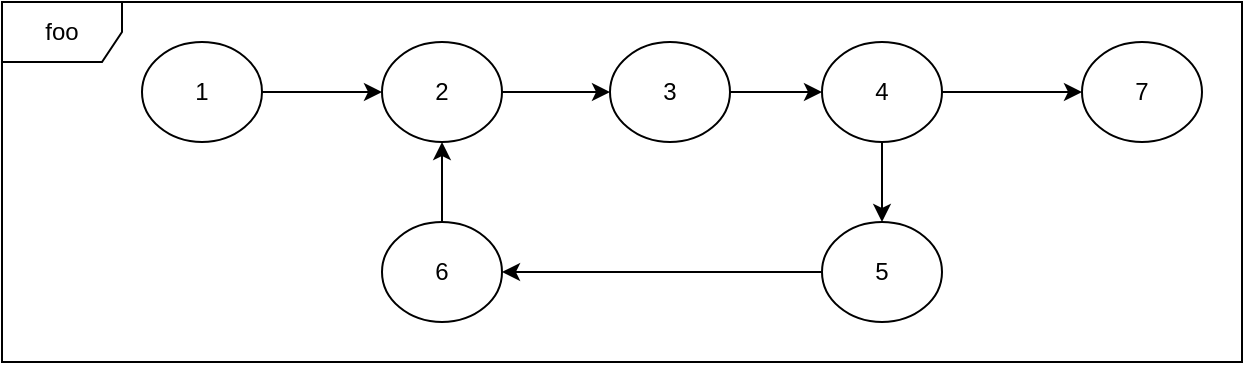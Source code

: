<mxfile version="17.5.0" type="github">
  <diagram id="7HQYNC31aHsgBr6-6DPW" name="Page-1">
    <mxGraphModel dx="1422" dy="762" grid="1" gridSize="10" guides="1" tooltips="1" connect="1" arrows="1" fold="1" page="1" pageScale="1" pageWidth="827" pageHeight="1169" math="0" shadow="0">
      <root>
        <mxCell id="0" />
        <mxCell id="1" parent="0" />
        <mxCell id="v6Sz__jcGQsvWJIk5j0P-1" value="foo" style="shape=umlFrame;whiteSpace=wrap;html=1;" vertex="1" parent="1">
          <mxGeometry x="80" y="50" width="620" height="180" as="geometry" />
        </mxCell>
        <mxCell id="v6Sz__jcGQsvWJIk5j0P-2" value="1" style="ellipse;whiteSpace=wrap;html=1;" vertex="1" parent="1">
          <mxGeometry x="150" y="70" width="60" height="50" as="geometry" />
        </mxCell>
        <mxCell id="v6Sz__jcGQsvWJIk5j0P-3" value="6" style="ellipse;whiteSpace=wrap;html=1;" vertex="1" parent="1">
          <mxGeometry x="270" y="160" width="60" height="50" as="geometry" />
        </mxCell>
        <mxCell id="v6Sz__jcGQsvWJIk5j0P-4" value="2" style="ellipse;whiteSpace=wrap;html=1;" vertex="1" parent="1">
          <mxGeometry x="270" y="70" width="60" height="50" as="geometry" />
        </mxCell>
        <mxCell id="v6Sz__jcGQsvWJIk5j0P-5" value="4" style="ellipse;whiteSpace=wrap;html=1;" vertex="1" parent="1">
          <mxGeometry x="490" y="70" width="60" height="50" as="geometry" />
        </mxCell>
        <mxCell id="v6Sz__jcGQsvWJIk5j0P-6" value="5" style="ellipse;whiteSpace=wrap;html=1;" vertex="1" parent="1">
          <mxGeometry x="490" y="160" width="60" height="50" as="geometry" />
        </mxCell>
        <mxCell id="v6Sz__jcGQsvWJIk5j0P-7" value="7" style="ellipse;whiteSpace=wrap;html=1;" vertex="1" parent="1">
          <mxGeometry x="620" y="70" width="60" height="50" as="geometry" />
        </mxCell>
        <mxCell id="v6Sz__jcGQsvWJIk5j0P-8" value="3" style="ellipse;whiteSpace=wrap;html=1;" vertex="1" parent="1">
          <mxGeometry x="384" y="70" width="60" height="50" as="geometry" />
        </mxCell>
        <mxCell id="v6Sz__jcGQsvWJIk5j0P-9" value="" style="endArrow=classic;html=1;rounded=0;" edge="1" parent="1" source="v6Sz__jcGQsvWJIk5j0P-2" target="v6Sz__jcGQsvWJIk5j0P-4">
          <mxGeometry width="50" height="50" relative="1" as="geometry">
            <mxPoint x="150" y="400" as="sourcePoint" />
            <mxPoint x="200" y="350" as="targetPoint" />
          </mxGeometry>
        </mxCell>
        <mxCell id="v6Sz__jcGQsvWJIk5j0P-10" value="" style="endArrow=classic;html=1;rounded=0;" edge="1" parent="1" source="v6Sz__jcGQsvWJIk5j0P-4" target="v6Sz__jcGQsvWJIk5j0P-8">
          <mxGeometry width="50" height="50" relative="1" as="geometry">
            <mxPoint x="160" y="410" as="sourcePoint" />
            <mxPoint x="520" as="targetPoint" />
          </mxGeometry>
        </mxCell>
        <mxCell id="v6Sz__jcGQsvWJIk5j0P-11" value="" style="endArrow=classic;html=1;rounded=0;" edge="1" parent="1" source="v6Sz__jcGQsvWJIk5j0P-3" target="v6Sz__jcGQsvWJIk5j0P-4">
          <mxGeometry width="50" height="50" relative="1" as="geometry">
            <mxPoint x="170" y="420" as="sourcePoint" />
            <mxPoint x="220" y="370" as="targetPoint" />
          </mxGeometry>
        </mxCell>
        <mxCell id="v6Sz__jcGQsvWJIk5j0P-12" value="" style="endArrow=classic;html=1;rounded=0;" edge="1" parent="1" source="v6Sz__jcGQsvWJIk5j0P-5" target="v6Sz__jcGQsvWJIk5j0P-7">
          <mxGeometry width="50" height="50" relative="1" as="geometry">
            <mxPoint x="180" y="430" as="sourcePoint" />
            <mxPoint x="230" y="380" as="targetPoint" />
          </mxGeometry>
        </mxCell>
        <mxCell id="v6Sz__jcGQsvWJIk5j0P-15" value="" style="endArrow=classic;html=1;rounded=0;" edge="1" parent="1" source="v6Sz__jcGQsvWJIk5j0P-5" target="v6Sz__jcGQsvWJIk5j0P-6">
          <mxGeometry width="50" height="50" relative="1" as="geometry">
            <mxPoint x="210" y="460" as="sourcePoint" />
            <mxPoint x="260" y="410" as="targetPoint" />
          </mxGeometry>
        </mxCell>
        <mxCell id="v6Sz__jcGQsvWJIk5j0P-16" value="" style="endArrow=classic;html=1;rounded=0;" edge="1" parent="1" source="v6Sz__jcGQsvWJIk5j0P-6" target="v6Sz__jcGQsvWJIk5j0P-3">
          <mxGeometry width="50" height="50" relative="1" as="geometry">
            <mxPoint x="220" y="470" as="sourcePoint" />
            <mxPoint x="270" y="420" as="targetPoint" />
          </mxGeometry>
        </mxCell>
        <mxCell id="v6Sz__jcGQsvWJIk5j0P-17" value="" style="endArrow=classic;html=1;rounded=0;" edge="1" parent="1" source="v6Sz__jcGQsvWJIk5j0P-8" target="v6Sz__jcGQsvWJIk5j0P-5">
          <mxGeometry width="50" height="50" relative="1" as="geometry">
            <mxPoint x="369.737" y="108.304" as="sourcePoint" />
            <mxPoint x="394.302" y="111.464" as="targetPoint" />
          </mxGeometry>
        </mxCell>
      </root>
    </mxGraphModel>
  </diagram>
</mxfile>
